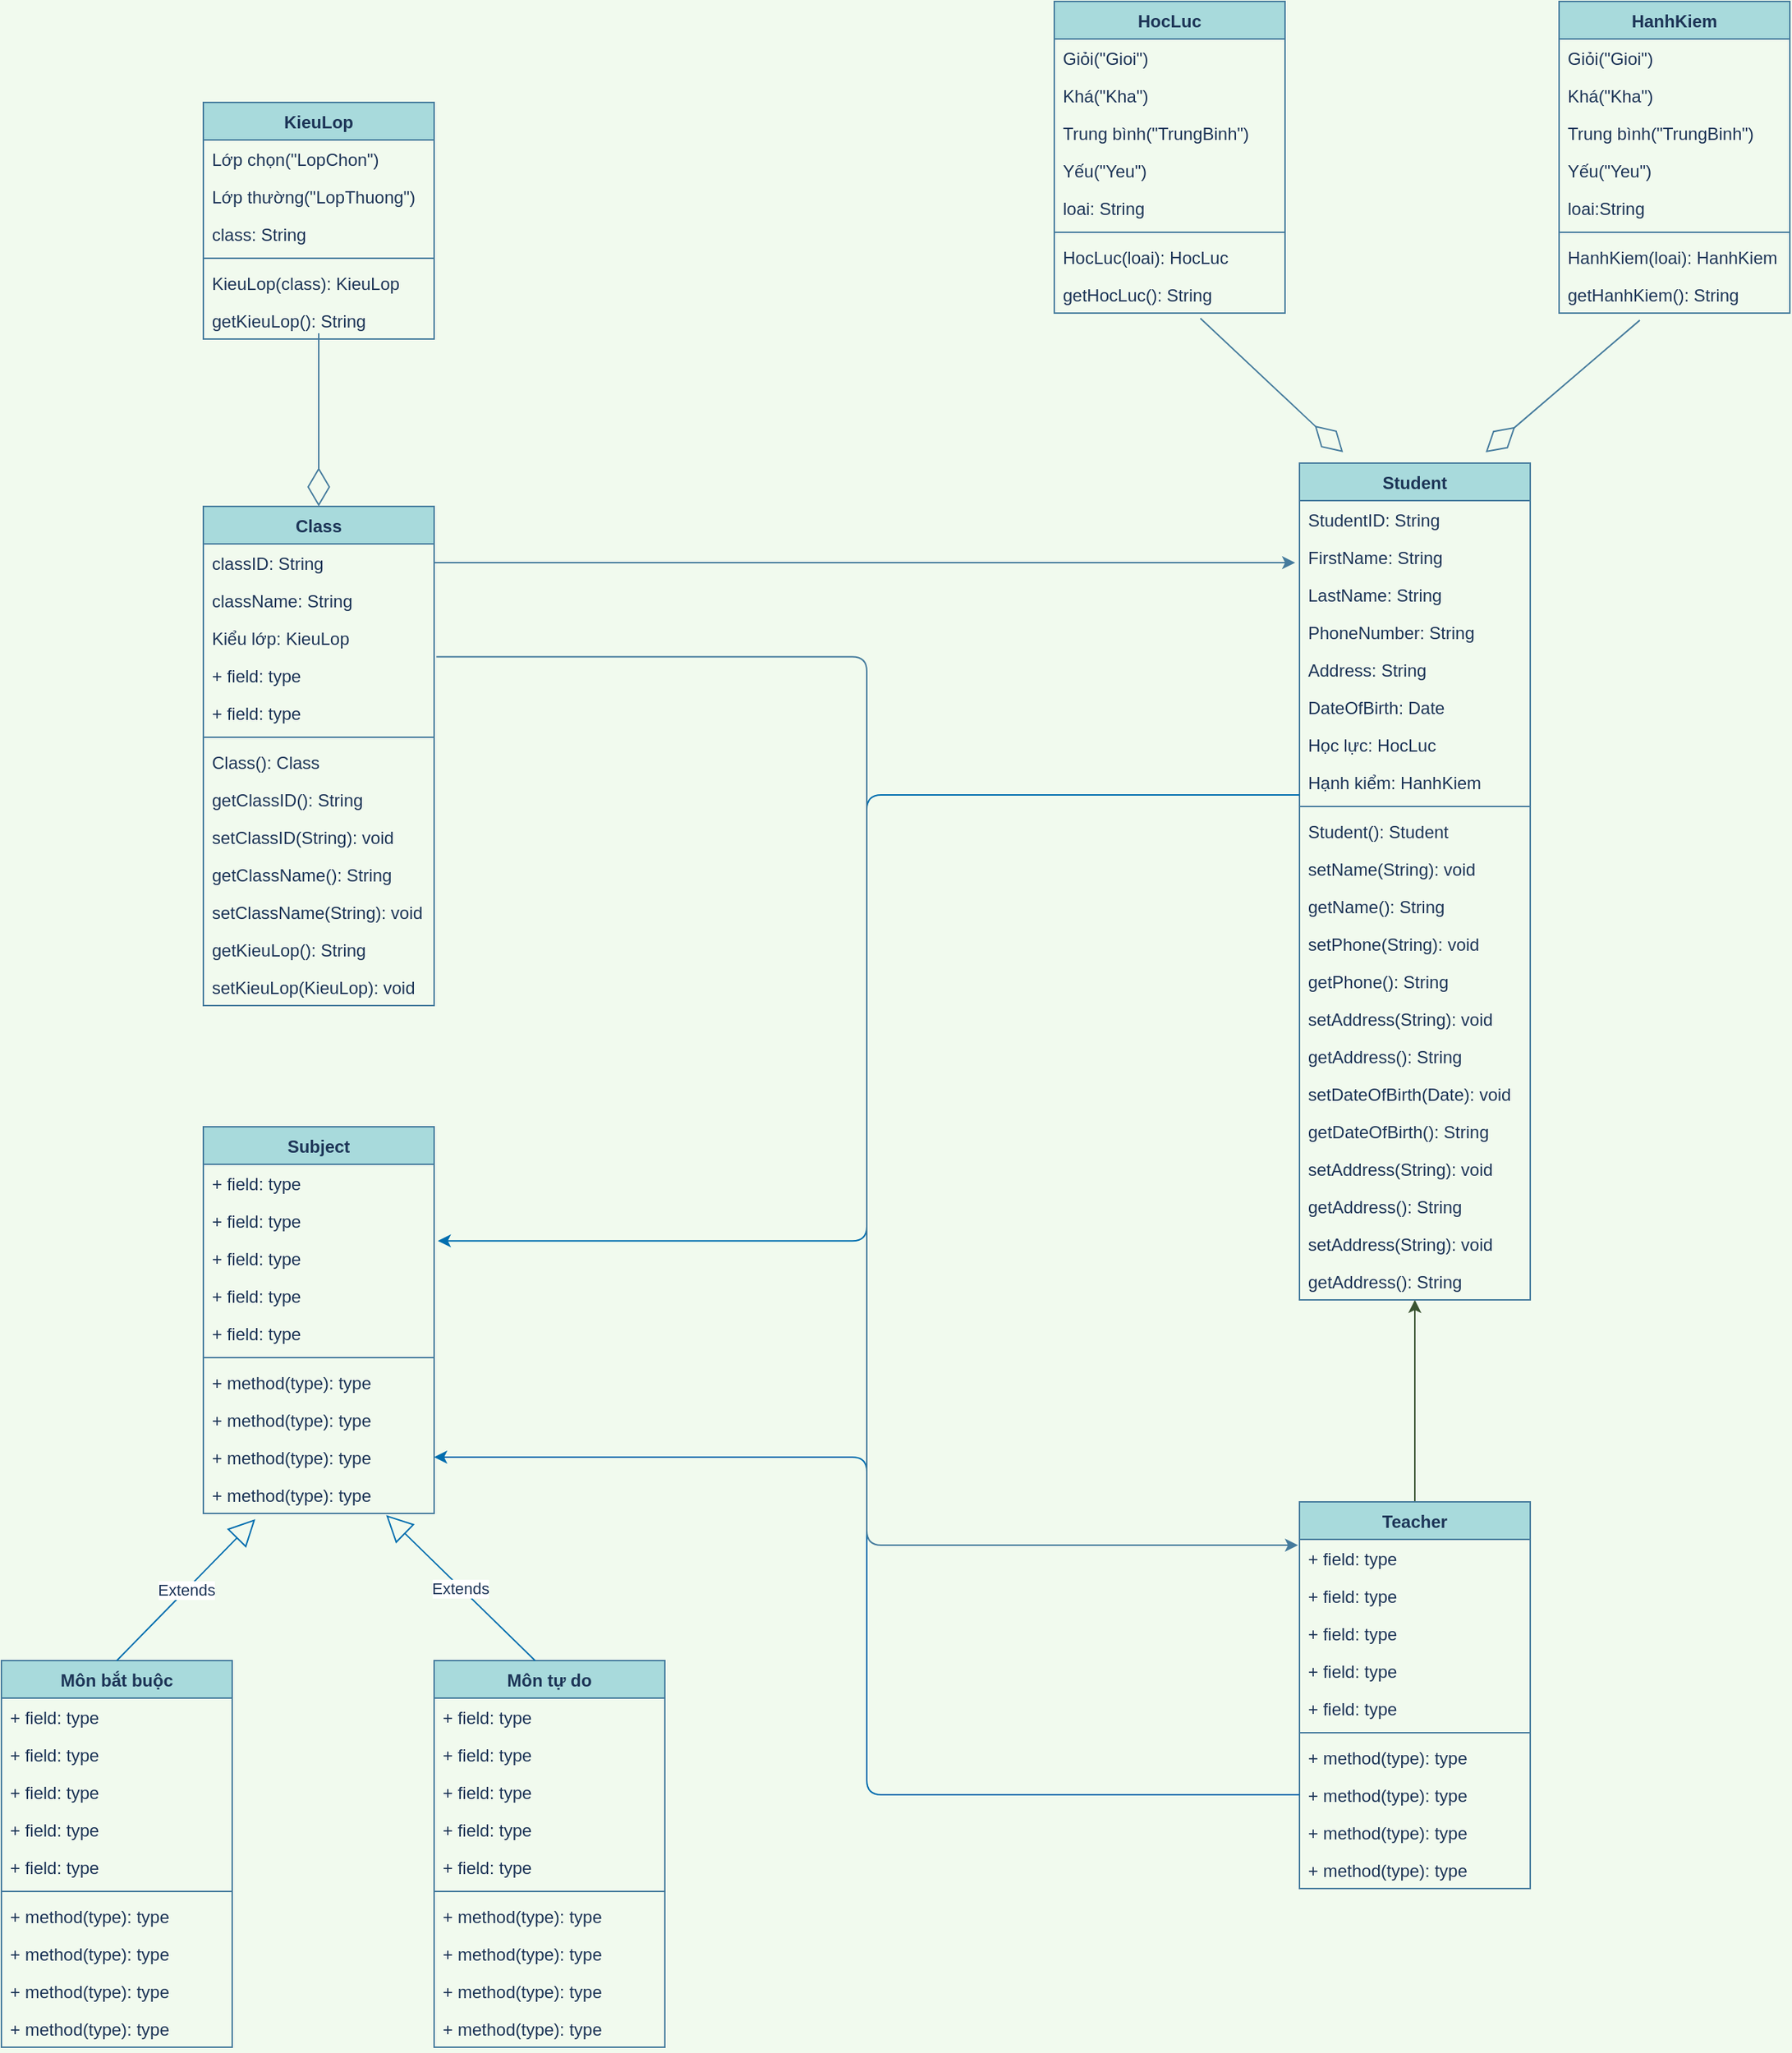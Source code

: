 <mxfile>
    <diagram id="hbR9WGf6j9CWcRcrOA0S" name="Page-1">
        <mxGraphModel dx="1861" dy="1522" grid="1" gridSize="10" guides="1" tooltips="1" connect="1" arrows="1" fold="1" page="0" pageScale="1" pageWidth="827" pageHeight="1169" background="#F1FAEE" math="0" shadow="0">
            <root>
                <mxCell id="0"/>
                <mxCell id="1" parent="0"/>
                <mxCell id="16" value="Class&#10;" style="swimlane;fontStyle=1;align=center;verticalAlign=top;childLayout=stackLayout;horizontal=1;startSize=26;horizontalStack=0;resizeParent=1;resizeParentMax=0;resizeLast=0;collapsible=1;marginBottom=0;fillColor=#A8DADC;strokeColor=#457B9D;fontColor=#1D3557;" parent="1" vertex="1">
                    <mxGeometry x="40" y="-320" width="160" height="346" as="geometry"/>
                </mxCell>
                <mxCell id="17" value="classID: String" style="text;strokeColor=none;fillColor=none;align=left;verticalAlign=top;spacingLeft=4;spacingRight=4;overflow=hidden;rotatable=0;points=[[0,0.5],[1,0.5]];portConstraint=eastwest;fontColor=#1D3557;" parent="16" vertex="1">
                    <mxGeometry y="26" width="160" height="26" as="geometry"/>
                </mxCell>
                <mxCell id="32" value="className: String" style="text;strokeColor=none;fillColor=none;align=left;verticalAlign=top;spacingLeft=4;spacingRight=4;overflow=hidden;rotatable=0;points=[[0,0.5],[1,0.5]];portConstraint=eastwest;fontColor=#1D3557;" parent="16" vertex="1">
                    <mxGeometry y="52" width="160" height="26" as="geometry"/>
                </mxCell>
                <mxCell id="33" value="Kiểu lớp: KieuLop" style="text;strokeColor=none;fillColor=none;align=left;verticalAlign=top;spacingLeft=4;spacingRight=4;overflow=hidden;rotatable=0;points=[[0,0.5],[1,0.5]];portConstraint=eastwest;fontColor=#1D3557;" parent="16" vertex="1">
                    <mxGeometry y="78" width="160" height="26" as="geometry"/>
                </mxCell>
                <mxCell id="34" value="+ field: type" style="text;strokeColor=none;fillColor=none;align=left;verticalAlign=top;spacingLeft=4;spacingRight=4;overflow=hidden;rotatable=0;points=[[0,0.5],[1,0.5]];portConstraint=eastwest;fontColor=#1D3557;" parent="16" vertex="1">
                    <mxGeometry y="104" width="160" height="26" as="geometry"/>
                </mxCell>
                <mxCell id="38" value="+ field: type" style="text;strokeColor=none;fillColor=none;align=left;verticalAlign=top;spacingLeft=4;spacingRight=4;overflow=hidden;rotatable=0;points=[[0,0.5],[1,0.5]];portConstraint=eastwest;fontColor=#1D3557;" parent="16" vertex="1">
                    <mxGeometry y="130" width="160" height="26" as="geometry"/>
                </mxCell>
                <mxCell id="18" value="" style="line;strokeWidth=1;fillColor=none;align=left;verticalAlign=middle;spacingTop=-1;spacingLeft=3;spacingRight=3;rotatable=0;labelPosition=right;points=[];portConstraint=eastwest;labelBackgroundColor=#F1FAEE;strokeColor=#457B9D;fontColor=#1D3557;" parent="16" vertex="1">
                    <mxGeometry y="156" width="160" height="8" as="geometry"/>
                </mxCell>
                <mxCell id="19" value="Class(): Class" style="text;strokeColor=none;fillColor=none;align=left;verticalAlign=top;spacingLeft=4;spacingRight=4;overflow=hidden;rotatable=0;points=[[0,0.5],[1,0.5]];portConstraint=eastwest;fontColor=#1D3557;" parent="16" vertex="1">
                    <mxGeometry y="164" width="160" height="26" as="geometry"/>
                </mxCell>
                <mxCell id="35" value="getClassID(): String" style="text;strokeColor=none;fillColor=none;align=left;verticalAlign=top;spacingLeft=4;spacingRight=4;overflow=hidden;rotatable=0;points=[[0,0.5],[1,0.5]];portConstraint=eastwest;fontColor=#1D3557;" parent="16" vertex="1">
                    <mxGeometry y="190" width="160" height="26" as="geometry"/>
                </mxCell>
                <mxCell id="36" value="setClassID(String): void" style="text;strokeColor=none;fillColor=none;align=left;verticalAlign=top;spacingLeft=4;spacingRight=4;overflow=hidden;rotatable=0;points=[[0,0.5],[1,0.5]];portConstraint=eastwest;fontColor=#1D3557;" parent="16" vertex="1">
                    <mxGeometry y="216" width="160" height="26" as="geometry"/>
                </mxCell>
                <mxCell id="37" value="getClassName(): String" style="text;strokeColor=none;fillColor=none;align=left;verticalAlign=top;spacingLeft=4;spacingRight=4;overflow=hidden;rotatable=0;points=[[0,0.5],[1,0.5]];portConstraint=eastwest;fontColor=#1D3557;" parent="16" vertex="1">
                    <mxGeometry y="242" width="160" height="26" as="geometry"/>
                </mxCell>
                <mxCell id="211" value="setClassName(String): void" style="text;strokeColor=none;fillColor=none;align=left;verticalAlign=top;spacingLeft=4;spacingRight=4;overflow=hidden;rotatable=0;points=[[0,0.5],[1,0.5]];portConstraint=eastwest;fontColor=#1D3557;" parent="16" vertex="1">
                    <mxGeometry y="268" width="160" height="26" as="geometry"/>
                </mxCell>
                <mxCell id="212" value="getKieuLop(): String" style="text;strokeColor=none;fillColor=none;align=left;verticalAlign=top;spacingLeft=4;spacingRight=4;overflow=hidden;rotatable=0;points=[[0,0.5],[1,0.5]];portConstraint=eastwest;fontColor=#1D3557;" parent="16" vertex="1">
                    <mxGeometry y="294" width="160" height="26" as="geometry"/>
                </mxCell>
                <mxCell id="213" value="setKieuLop(KieuLop): void" style="text;strokeColor=none;fillColor=none;align=left;verticalAlign=top;spacingLeft=4;spacingRight=4;overflow=hidden;rotatable=0;points=[[0,0.5],[1,0.5]];portConstraint=eastwest;fontColor=#1D3557;" parent="16" vertex="1">
                    <mxGeometry y="320" width="160" height="26" as="geometry"/>
                </mxCell>
                <mxCell id="96" style="edgeStyle=orthogonalEdgeStyle;curved=0;rounded=1;sketch=0;orthogonalLoop=1;jettySize=auto;html=1;strokeColor=#3A5431;fillColor=#6d8764;fontColor=#1D3557;" parent="1" source="39" target="61" edge="1">
                    <mxGeometry relative="1" as="geometry"/>
                </mxCell>
                <mxCell id="39" value="Teacher&#10;" style="swimlane;fontStyle=1;align=center;verticalAlign=top;childLayout=stackLayout;horizontal=1;startSize=26;horizontalStack=0;resizeParent=1;resizeParentMax=0;resizeLast=0;collapsible=1;marginBottom=0;fillColor=#A8DADC;strokeColor=#457B9D;fontColor=#1D3557;" parent="1" vertex="1">
                    <mxGeometry x="800" y="370" width="160" height="268" as="geometry"/>
                </mxCell>
                <mxCell id="40" value="+ field: type" style="text;strokeColor=none;fillColor=none;align=left;verticalAlign=top;spacingLeft=4;spacingRight=4;overflow=hidden;rotatable=0;points=[[0,0.5],[1,0.5]];portConstraint=eastwest;fontColor=#1D3557;" parent="39" vertex="1">
                    <mxGeometry y="26" width="160" height="26" as="geometry"/>
                </mxCell>
                <mxCell id="41" value="+ field: type" style="text;strokeColor=none;fillColor=none;align=left;verticalAlign=top;spacingLeft=4;spacingRight=4;overflow=hidden;rotatable=0;points=[[0,0.5],[1,0.5]];portConstraint=eastwest;fontColor=#1D3557;" parent="39" vertex="1">
                    <mxGeometry y="52" width="160" height="26" as="geometry"/>
                </mxCell>
                <mxCell id="42" value="+ field: type" style="text;strokeColor=none;fillColor=none;align=left;verticalAlign=top;spacingLeft=4;spacingRight=4;overflow=hidden;rotatable=0;points=[[0,0.5],[1,0.5]];portConstraint=eastwest;fontColor=#1D3557;" parent="39" vertex="1">
                    <mxGeometry y="78" width="160" height="26" as="geometry"/>
                </mxCell>
                <mxCell id="43" value="+ field: type" style="text;strokeColor=none;fillColor=none;align=left;verticalAlign=top;spacingLeft=4;spacingRight=4;overflow=hidden;rotatable=0;points=[[0,0.5],[1,0.5]];portConstraint=eastwest;fontColor=#1D3557;" parent="39" vertex="1">
                    <mxGeometry y="104" width="160" height="26" as="geometry"/>
                </mxCell>
                <mxCell id="44" value="+ field: type" style="text;strokeColor=none;fillColor=none;align=left;verticalAlign=top;spacingLeft=4;spacingRight=4;overflow=hidden;rotatable=0;points=[[0,0.5],[1,0.5]];portConstraint=eastwest;fontColor=#1D3557;" parent="39" vertex="1">
                    <mxGeometry y="130" width="160" height="26" as="geometry"/>
                </mxCell>
                <mxCell id="45" value="" style="line;strokeWidth=1;fillColor=none;align=left;verticalAlign=middle;spacingTop=-1;spacingLeft=3;spacingRight=3;rotatable=0;labelPosition=right;points=[];portConstraint=eastwest;labelBackgroundColor=#F1FAEE;strokeColor=#457B9D;fontColor=#1D3557;" parent="39" vertex="1">
                    <mxGeometry y="156" width="160" height="8" as="geometry"/>
                </mxCell>
                <mxCell id="46" value="+ method(type): type" style="text;strokeColor=none;fillColor=none;align=left;verticalAlign=top;spacingLeft=4;spacingRight=4;overflow=hidden;rotatable=0;points=[[0,0.5],[1,0.5]];portConstraint=eastwest;fontColor=#1D3557;" parent="39" vertex="1">
                    <mxGeometry y="164" width="160" height="26" as="geometry"/>
                </mxCell>
                <mxCell id="47" value="+ method(type): type" style="text;strokeColor=none;fillColor=none;align=left;verticalAlign=top;spacingLeft=4;spacingRight=4;overflow=hidden;rotatable=0;points=[[0,0.5],[1,0.5]];portConstraint=eastwest;fontColor=#1D3557;" parent="39" vertex="1">
                    <mxGeometry y="190" width="160" height="26" as="geometry"/>
                </mxCell>
                <mxCell id="48" value="+ method(type): type" style="text;strokeColor=none;fillColor=none;align=left;verticalAlign=top;spacingLeft=4;spacingRight=4;overflow=hidden;rotatable=0;points=[[0,0.5],[1,0.5]];portConstraint=eastwest;fontColor=#1D3557;" parent="39" vertex="1">
                    <mxGeometry y="216" width="160" height="26" as="geometry"/>
                </mxCell>
                <mxCell id="49" value="+ method(type): type" style="text;strokeColor=none;fillColor=none;align=left;verticalAlign=top;spacingLeft=4;spacingRight=4;overflow=hidden;rotatable=0;points=[[0,0.5],[1,0.5]];portConstraint=eastwest;fontColor=#1D3557;" parent="39" vertex="1">
                    <mxGeometry y="242" width="160" height="26" as="geometry"/>
                </mxCell>
                <mxCell id="50" value="Subject&#10;" style="swimlane;fontStyle=1;align=center;verticalAlign=top;childLayout=stackLayout;horizontal=1;startSize=26;horizontalStack=0;resizeParent=1;resizeParentMax=0;resizeLast=0;collapsible=1;marginBottom=0;fillColor=#A8DADC;strokeColor=#457B9D;fontColor=#1D3557;" parent="1" vertex="1">
                    <mxGeometry x="40" y="110" width="160" height="268" as="geometry"/>
                </mxCell>
                <mxCell id="51" value="+ field: type" style="text;strokeColor=none;fillColor=none;align=left;verticalAlign=top;spacingLeft=4;spacingRight=4;overflow=hidden;rotatable=0;points=[[0,0.5],[1,0.5]];portConstraint=eastwest;fontColor=#1D3557;" parent="50" vertex="1">
                    <mxGeometry y="26" width="160" height="26" as="geometry"/>
                </mxCell>
                <mxCell id="52" value="+ field: type" style="text;strokeColor=none;fillColor=none;align=left;verticalAlign=top;spacingLeft=4;spacingRight=4;overflow=hidden;rotatable=0;points=[[0,0.5],[1,0.5]];portConstraint=eastwest;fontColor=#1D3557;" parent="50" vertex="1">
                    <mxGeometry y="52" width="160" height="26" as="geometry"/>
                </mxCell>
                <mxCell id="53" value="+ field: type" style="text;strokeColor=none;fillColor=none;align=left;verticalAlign=top;spacingLeft=4;spacingRight=4;overflow=hidden;rotatable=0;points=[[0,0.5],[1,0.5]];portConstraint=eastwest;fontColor=#1D3557;" parent="50" vertex="1">
                    <mxGeometry y="78" width="160" height="26" as="geometry"/>
                </mxCell>
                <mxCell id="54" value="+ field: type" style="text;strokeColor=none;fillColor=none;align=left;verticalAlign=top;spacingLeft=4;spacingRight=4;overflow=hidden;rotatable=0;points=[[0,0.5],[1,0.5]];portConstraint=eastwest;fontColor=#1D3557;" parent="50" vertex="1">
                    <mxGeometry y="104" width="160" height="26" as="geometry"/>
                </mxCell>
                <mxCell id="55" value="+ field: type" style="text;strokeColor=none;fillColor=none;align=left;verticalAlign=top;spacingLeft=4;spacingRight=4;overflow=hidden;rotatable=0;points=[[0,0.5],[1,0.5]];portConstraint=eastwest;fontColor=#1D3557;" parent="50" vertex="1">
                    <mxGeometry y="130" width="160" height="26" as="geometry"/>
                </mxCell>
                <mxCell id="56" value="" style="line;strokeWidth=1;fillColor=none;align=left;verticalAlign=middle;spacingTop=-1;spacingLeft=3;spacingRight=3;rotatable=0;labelPosition=right;points=[];portConstraint=eastwest;labelBackgroundColor=#F1FAEE;strokeColor=#457B9D;fontColor=#1D3557;" parent="50" vertex="1">
                    <mxGeometry y="156" width="160" height="8" as="geometry"/>
                </mxCell>
                <mxCell id="57" value="+ method(type): type" style="text;strokeColor=none;fillColor=none;align=left;verticalAlign=top;spacingLeft=4;spacingRight=4;overflow=hidden;rotatable=0;points=[[0,0.5],[1,0.5]];portConstraint=eastwest;fontColor=#1D3557;" parent="50" vertex="1">
                    <mxGeometry y="164" width="160" height="26" as="geometry"/>
                </mxCell>
                <mxCell id="58" value="+ method(type): type" style="text;strokeColor=none;fillColor=none;align=left;verticalAlign=top;spacingLeft=4;spacingRight=4;overflow=hidden;rotatable=0;points=[[0,0.5],[1,0.5]];portConstraint=eastwest;fontColor=#1D3557;" parent="50" vertex="1">
                    <mxGeometry y="190" width="160" height="26" as="geometry"/>
                </mxCell>
                <mxCell id="59" value="+ method(type): type" style="text;strokeColor=none;fillColor=none;align=left;verticalAlign=top;spacingLeft=4;spacingRight=4;overflow=hidden;rotatable=0;points=[[0,0.5],[1,0.5]];portConstraint=eastwest;fontColor=#1D3557;" parent="50" vertex="1">
                    <mxGeometry y="216" width="160" height="26" as="geometry"/>
                </mxCell>
                <mxCell id="60" value="+ method(type): type" style="text;strokeColor=none;fillColor=none;align=left;verticalAlign=top;spacingLeft=4;spacingRight=4;overflow=hidden;rotatable=0;points=[[0,0.5],[1,0.5]];portConstraint=eastwest;fontColor=#1D3557;" parent="50" vertex="1">
                    <mxGeometry y="242" width="160" height="26" as="geometry"/>
                </mxCell>
                <mxCell id="61" value="Student&#10;" style="swimlane;fontStyle=1;align=center;verticalAlign=top;childLayout=stackLayout;horizontal=1;startSize=26;horizontalStack=0;resizeParent=1;resizeParentMax=0;resizeLast=0;collapsible=1;marginBottom=0;fillColor=#A8DADC;strokeColor=#457B9D;fontColor=#1D3557;" parent="1" vertex="1">
                    <mxGeometry x="800" y="-350" width="160" height="580" as="geometry"/>
                </mxCell>
                <mxCell id="62" value="StudentID: String" style="text;strokeColor=none;fillColor=none;align=left;verticalAlign=top;spacingLeft=4;spacingRight=4;overflow=hidden;rotatable=0;points=[[0,0.5],[1,0.5]];portConstraint=eastwest;fontColor=#1D3557;" parent="61" vertex="1">
                    <mxGeometry y="26" width="160" height="26" as="geometry"/>
                </mxCell>
                <mxCell id="63" value="FirstName: String" style="text;strokeColor=none;fillColor=none;align=left;verticalAlign=top;spacingLeft=4;spacingRight=4;overflow=hidden;rotatable=0;points=[[0,0.5],[1,0.5]];portConstraint=eastwest;fontColor=#1D3557;" parent="61" vertex="1">
                    <mxGeometry y="52" width="160" height="26" as="geometry"/>
                </mxCell>
                <mxCell id="64" value="LastName: String" style="text;strokeColor=none;fillColor=none;align=left;verticalAlign=top;spacingLeft=4;spacingRight=4;overflow=hidden;rotatable=0;points=[[0,0.5],[1,0.5]];portConstraint=eastwest;fontColor=#1D3557;" parent="61" vertex="1">
                    <mxGeometry y="78" width="160" height="26" as="geometry"/>
                </mxCell>
                <mxCell id="65" value="PhoneNumber: String" style="text;strokeColor=none;fillColor=none;align=left;verticalAlign=top;spacingLeft=4;spacingRight=4;overflow=hidden;rotatable=0;points=[[0,0.5],[1,0.5]];portConstraint=eastwest;fontColor=#1D3557;" parent="61" vertex="1">
                    <mxGeometry y="104" width="160" height="26" as="geometry"/>
                </mxCell>
                <mxCell id="66" value="Address: String" style="text;strokeColor=none;fillColor=none;align=left;verticalAlign=top;spacingLeft=4;spacingRight=4;overflow=hidden;rotatable=0;points=[[0,0.5],[1,0.5]];portConstraint=eastwest;fontColor=#1D3557;" parent="61" vertex="1">
                    <mxGeometry y="130" width="160" height="26" as="geometry"/>
                </mxCell>
                <mxCell id="133" value="DateOfBirth: Date" style="text;strokeColor=none;fillColor=none;align=left;verticalAlign=top;spacingLeft=4;spacingRight=4;overflow=hidden;rotatable=0;points=[[0,0.5],[1,0.5]];portConstraint=eastwest;fontColor=#1D3557;" parent="61" vertex="1">
                    <mxGeometry y="156" width="160" height="26" as="geometry"/>
                </mxCell>
                <mxCell id="172" value="Học lực: HocLuc" style="text;strokeColor=none;fillColor=none;align=left;verticalAlign=top;spacingLeft=4;spacingRight=4;overflow=hidden;rotatable=0;points=[[0,0.5],[1,0.5]];portConstraint=eastwest;fontColor=#1D3557;" parent="61" vertex="1">
                    <mxGeometry y="182" width="160" height="26" as="geometry"/>
                </mxCell>
                <mxCell id="173" value="Hạnh kiểm: HanhKiem" style="text;strokeColor=none;fillColor=none;align=left;verticalAlign=top;spacingLeft=4;spacingRight=4;overflow=hidden;rotatable=0;points=[[0,0.5],[1,0.5]];portConstraint=eastwest;fontColor=#1D3557;" parent="61" vertex="1">
                    <mxGeometry y="208" width="160" height="26" as="geometry"/>
                </mxCell>
                <mxCell id="67" value="" style="line;strokeWidth=1;fillColor=none;align=left;verticalAlign=middle;spacingTop=-1;spacingLeft=3;spacingRight=3;rotatable=0;labelPosition=right;points=[];portConstraint=eastwest;labelBackgroundColor=#F1FAEE;strokeColor=#457B9D;fontColor=#1D3557;" parent="61" vertex="1">
                    <mxGeometry y="234" width="160" height="8" as="geometry"/>
                </mxCell>
                <mxCell id="68" value="Student(): Student" style="text;strokeColor=none;fillColor=none;align=left;verticalAlign=top;spacingLeft=4;spacingRight=4;overflow=hidden;rotatable=0;points=[[0,0.5],[1,0.5]];portConstraint=eastwest;fontColor=#1D3557;" parent="61" vertex="1">
                    <mxGeometry y="242" width="160" height="26" as="geometry"/>
                </mxCell>
                <mxCell id="69" value="setName(String): void" style="text;strokeColor=none;fillColor=none;align=left;verticalAlign=top;spacingLeft=4;spacingRight=4;overflow=hidden;rotatable=0;points=[[0,0.5],[1,0.5]];portConstraint=eastwest;fontColor=#1D3557;" parent="61" vertex="1">
                    <mxGeometry y="268" width="160" height="26" as="geometry"/>
                </mxCell>
                <mxCell id="70" value="getName(): String" style="text;strokeColor=none;fillColor=none;align=left;verticalAlign=top;spacingLeft=4;spacingRight=4;overflow=hidden;rotatable=0;points=[[0,0.5],[1,0.5]];portConstraint=eastwest;fontColor=#1D3557;" parent="61" vertex="1">
                    <mxGeometry y="294" width="160" height="26" as="geometry"/>
                </mxCell>
                <mxCell id="221" value="setPhone(String): void" style="text;strokeColor=none;fillColor=none;align=left;verticalAlign=top;spacingLeft=4;spacingRight=4;overflow=hidden;rotatable=0;points=[[0,0.5],[1,0.5]];portConstraint=eastwest;fontColor=#1D3557;" parent="61" vertex="1">
                    <mxGeometry y="320" width="160" height="26" as="geometry"/>
                </mxCell>
                <mxCell id="222" value="getPhone(): String" style="text;strokeColor=none;fillColor=none;align=left;verticalAlign=top;spacingLeft=4;spacingRight=4;overflow=hidden;rotatable=0;points=[[0,0.5],[1,0.5]];portConstraint=eastwest;fontColor=#1D3557;" parent="61" vertex="1">
                    <mxGeometry y="346" width="160" height="26" as="geometry"/>
                </mxCell>
                <mxCell id="223" value="setAddress(String): void" style="text;strokeColor=none;fillColor=none;align=left;verticalAlign=top;spacingLeft=4;spacingRight=4;overflow=hidden;rotatable=0;points=[[0,0.5],[1,0.5]];portConstraint=eastwest;fontColor=#1D3557;" parent="61" vertex="1">
                    <mxGeometry y="372" width="160" height="26" as="geometry"/>
                </mxCell>
                <mxCell id="224" value="getAddress(): String" style="text;strokeColor=none;fillColor=none;align=left;verticalAlign=top;spacingLeft=4;spacingRight=4;overflow=hidden;rotatable=0;points=[[0,0.5],[1,0.5]];portConstraint=eastwest;fontColor=#1D3557;" parent="61" vertex="1">
                    <mxGeometry y="398" width="160" height="26" as="geometry"/>
                </mxCell>
                <mxCell id="225" value="setDateOfBirth(Date): void" style="text;strokeColor=none;fillColor=none;align=left;verticalAlign=top;spacingLeft=4;spacingRight=4;overflow=hidden;rotatable=0;points=[[0,0.5],[1,0.5]];portConstraint=eastwest;fontColor=#1D3557;" parent="61" vertex="1">
                    <mxGeometry y="424" width="160" height="26" as="geometry"/>
                </mxCell>
                <mxCell id="226" value="getDateOfBirth(): String" style="text;strokeColor=none;fillColor=none;align=left;verticalAlign=top;spacingLeft=4;spacingRight=4;overflow=hidden;rotatable=0;points=[[0,0.5],[1,0.5]];portConstraint=eastwest;fontColor=#1D3557;" parent="61" vertex="1">
                    <mxGeometry y="450" width="160" height="26" as="geometry"/>
                </mxCell>
                <mxCell id="227" value="setAddress(String): void" style="text;strokeColor=none;fillColor=none;align=left;verticalAlign=top;spacingLeft=4;spacingRight=4;overflow=hidden;rotatable=0;points=[[0,0.5],[1,0.5]];portConstraint=eastwest;fontColor=#1D3557;" parent="61" vertex="1">
                    <mxGeometry y="476" width="160" height="26" as="geometry"/>
                </mxCell>
                <mxCell id="228" value="getAddress(): String" style="text;strokeColor=none;fillColor=none;align=left;verticalAlign=top;spacingLeft=4;spacingRight=4;overflow=hidden;rotatable=0;points=[[0,0.5],[1,0.5]];portConstraint=eastwest;fontColor=#1D3557;" parent="61" vertex="1">
                    <mxGeometry y="502" width="160" height="26" as="geometry"/>
                </mxCell>
                <mxCell id="229" value="setAddress(String): void" style="text;strokeColor=none;fillColor=none;align=left;verticalAlign=top;spacingLeft=4;spacingRight=4;overflow=hidden;rotatable=0;points=[[0,0.5],[1,0.5]];portConstraint=eastwest;fontColor=#1D3557;" parent="61" vertex="1">
                    <mxGeometry y="528" width="160" height="26" as="geometry"/>
                </mxCell>
                <mxCell id="230" value="getAddress(): String" style="text;strokeColor=none;fillColor=none;align=left;verticalAlign=top;spacingLeft=4;spacingRight=4;overflow=hidden;rotatable=0;points=[[0,0.5],[1,0.5]];portConstraint=eastwest;fontColor=#1D3557;" parent="61" vertex="1">
                    <mxGeometry y="554" width="160" height="26" as="geometry"/>
                </mxCell>
                <mxCell id="101" style="edgeStyle=orthogonalEdgeStyle;curved=0;rounded=1;sketch=0;orthogonalLoop=1;jettySize=auto;html=1;entryX=1.016;entryY=1.041;entryDx=0;entryDy=0;entryPerimeter=0;strokeColor=#006EAF;fillColor=#1ba1e2;fontColor=#1D3557;" parent="1" target="52" edge="1">
                    <mxGeometry relative="1" as="geometry">
                        <mxPoint x="800" y="-120" as="sourcePoint"/>
                        <Array as="points">
                            <mxPoint x="800" y="-120"/>
                            <mxPoint x="500" y="-120"/>
                            <mxPoint x="500" y="189"/>
                        </Array>
                    </mxGeometry>
                </mxCell>
                <mxCell id="105" style="edgeStyle=orthogonalEdgeStyle;curved=0;rounded=1;sketch=0;orthogonalLoop=1;jettySize=auto;html=1;exitX=0;exitY=0.5;exitDx=0;exitDy=0;strokeColor=#006EAF;fillColor=#1ba1e2;fontColor=#1D3557;entryX=1;entryY=0.5;entryDx=0;entryDy=0;" parent="1" source="47" target="59" edge="1">
                    <mxGeometry relative="1" as="geometry">
                        <mxPoint x="460" y="313" as="targetPoint"/>
                    </mxGeometry>
                </mxCell>
                <mxCell id="106" style="edgeStyle=orthogonalEdgeStyle;curved=0;rounded=1;sketch=0;orthogonalLoop=1;jettySize=auto;html=1;exitX=1.01;exitY=0.009;exitDx=0;exitDy=0;strokeColor=#457B9D;fillColor=#A8DADC;fontColor=#1D3557;exitPerimeter=0;" parent="1" source="34" edge="1">
                    <mxGeometry relative="1" as="geometry">
                        <mxPoint x="799" y="400" as="targetPoint"/>
                        <Array as="points">
                            <mxPoint x="500" y="-216"/>
                            <mxPoint x="500" y="400"/>
                            <mxPoint x="799" y="400"/>
                        </Array>
                    </mxGeometry>
                </mxCell>
                <mxCell id="109" value="Môn tự do" style="swimlane;fontStyle=1;align=center;verticalAlign=top;childLayout=stackLayout;horizontal=1;startSize=26;horizontalStack=0;resizeParent=1;resizeParentMax=0;resizeLast=0;collapsible=1;marginBottom=0;fillColor=#A8DADC;strokeColor=#457B9D;fontColor=#1D3557;" parent="1" vertex="1">
                    <mxGeometry x="200" y="480" width="160" height="268" as="geometry"/>
                </mxCell>
                <mxCell id="131" value="Extends" style="endArrow=block;endSize=16;endFill=0;html=1;strokeColor=#006EAF;fillColor=#1ba1e2;fontColor=#1D3557;entryX=0.792;entryY=1.045;entryDx=0;entryDy=0;entryPerimeter=0;labelBackgroundColor=#FFFFFF;" parent="109" target="60" edge="1">
                    <mxGeometry width="160" relative="1" as="geometry">
                        <mxPoint x="70" as="sourcePoint"/>
                        <mxPoint x="230" as="targetPoint"/>
                    </mxGeometry>
                </mxCell>
                <mxCell id="110" value="+ field: type" style="text;strokeColor=none;fillColor=none;align=left;verticalAlign=top;spacingLeft=4;spacingRight=4;overflow=hidden;rotatable=0;points=[[0,0.5],[1,0.5]];portConstraint=eastwest;fontColor=#1D3557;" parent="109" vertex="1">
                    <mxGeometry y="26" width="160" height="26" as="geometry"/>
                </mxCell>
                <mxCell id="111" value="+ field: type" style="text;strokeColor=none;fillColor=none;align=left;verticalAlign=top;spacingLeft=4;spacingRight=4;overflow=hidden;rotatable=0;points=[[0,0.5],[1,0.5]];portConstraint=eastwest;fontColor=#1D3557;" parent="109" vertex="1">
                    <mxGeometry y="52" width="160" height="26" as="geometry"/>
                </mxCell>
                <mxCell id="112" value="+ field: type" style="text;strokeColor=none;fillColor=none;align=left;verticalAlign=top;spacingLeft=4;spacingRight=4;overflow=hidden;rotatable=0;points=[[0,0.5],[1,0.5]];portConstraint=eastwest;fontColor=#1D3557;" parent="109" vertex="1">
                    <mxGeometry y="78" width="160" height="26" as="geometry"/>
                </mxCell>
                <mxCell id="113" value="+ field: type" style="text;strokeColor=none;fillColor=none;align=left;verticalAlign=top;spacingLeft=4;spacingRight=4;overflow=hidden;rotatable=0;points=[[0,0.5],[1,0.5]];portConstraint=eastwest;fontColor=#1D3557;" parent="109" vertex="1">
                    <mxGeometry y="104" width="160" height="26" as="geometry"/>
                </mxCell>
                <mxCell id="114" value="+ field: type" style="text;strokeColor=none;fillColor=none;align=left;verticalAlign=top;spacingLeft=4;spacingRight=4;overflow=hidden;rotatable=0;points=[[0,0.5],[1,0.5]];portConstraint=eastwest;fontColor=#1D3557;" parent="109" vertex="1">
                    <mxGeometry y="130" width="160" height="26" as="geometry"/>
                </mxCell>
                <mxCell id="115" value="" style="line;strokeWidth=1;fillColor=none;align=left;verticalAlign=middle;spacingTop=-1;spacingLeft=3;spacingRight=3;rotatable=0;labelPosition=right;points=[];portConstraint=eastwest;labelBackgroundColor=#F1FAEE;strokeColor=#457B9D;fontColor=#1D3557;" parent="109" vertex="1">
                    <mxGeometry y="156" width="160" height="8" as="geometry"/>
                </mxCell>
                <mxCell id="116" value="+ method(type): type" style="text;strokeColor=none;fillColor=none;align=left;verticalAlign=top;spacingLeft=4;spacingRight=4;overflow=hidden;rotatable=0;points=[[0,0.5],[1,0.5]];portConstraint=eastwest;fontColor=#1D3557;" parent="109" vertex="1">
                    <mxGeometry y="164" width="160" height="26" as="geometry"/>
                </mxCell>
                <mxCell id="117" value="+ method(type): type" style="text;strokeColor=none;fillColor=none;align=left;verticalAlign=top;spacingLeft=4;spacingRight=4;overflow=hidden;rotatable=0;points=[[0,0.5],[1,0.5]];portConstraint=eastwest;fontColor=#1D3557;" parent="109" vertex="1">
                    <mxGeometry y="190" width="160" height="26" as="geometry"/>
                </mxCell>
                <mxCell id="118" value="+ method(type): type" style="text;strokeColor=none;fillColor=none;align=left;verticalAlign=top;spacingLeft=4;spacingRight=4;overflow=hidden;rotatable=0;points=[[0,0.5],[1,0.5]];portConstraint=eastwest;fontColor=#1D3557;" parent="109" vertex="1">
                    <mxGeometry y="216" width="160" height="26" as="geometry"/>
                </mxCell>
                <mxCell id="119" value="+ method(type): type" style="text;strokeColor=none;fillColor=none;align=left;verticalAlign=top;spacingLeft=4;spacingRight=4;overflow=hidden;rotatable=0;points=[[0,0.5],[1,0.5]];portConstraint=eastwest;fontColor=#1D3557;" parent="109" vertex="1">
                    <mxGeometry y="242" width="160" height="26" as="geometry"/>
                </mxCell>
                <mxCell id="120" value="Môn bắt buộc" style="swimlane;fontStyle=1;align=center;verticalAlign=top;childLayout=stackLayout;horizontal=1;startSize=26;horizontalStack=0;resizeParent=1;resizeParentMax=0;resizeLast=0;collapsible=1;marginBottom=0;fillColor=#A8DADC;strokeColor=#457B9D;fontColor=#1D3557;" parent="1" vertex="1">
                    <mxGeometry x="-100" y="480" width="160" height="268" as="geometry"/>
                </mxCell>
                <mxCell id="121" value="+ field: type" style="text;strokeColor=none;fillColor=none;align=left;verticalAlign=top;spacingLeft=4;spacingRight=4;overflow=hidden;rotatable=0;points=[[0,0.5],[1,0.5]];portConstraint=eastwest;fontColor=#1D3557;" parent="120" vertex="1">
                    <mxGeometry y="26" width="160" height="26" as="geometry"/>
                </mxCell>
                <mxCell id="122" value="+ field: type" style="text;strokeColor=none;fillColor=none;align=left;verticalAlign=top;spacingLeft=4;spacingRight=4;overflow=hidden;rotatable=0;points=[[0,0.5],[1,0.5]];portConstraint=eastwest;fontColor=#1D3557;" parent="120" vertex="1">
                    <mxGeometry y="52" width="160" height="26" as="geometry"/>
                </mxCell>
                <mxCell id="123" value="+ field: type" style="text;strokeColor=none;fillColor=none;align=left;verticalAlign=top;spacingLeft=4;spacingRight=4;overflow=hidden;rotatable=0;points=[[0,0.5],[1,0.5]];portConstraint=eastwest;fontColor=#1D3557;" parent="120" vertex="1">
                    <mxGeometry y="78" width="160" height="26" as="geometry"/>
                </mxCell>
                <mxCell id="124" value="+ field: type" style="text;strokeColor=none;fillColor=none;align=left;verticalAlign=top;spacingLeft=4;spacingRight=4;overflow=hidden;rotatable=0;points=[[0,0.5],[1,0.5]];portConstraint=eastwest;fontColor=#1D3557;" parent="120" vertex="1">
                    <mxGeometry y="104" width="160" height="26" as="geometry"/>
                </mxCell>
                <mxCell id="125" value="+ field: type" style="text;strokeColor=none;fillColor=none;align=left;verticalAlign=top;spacingLeft=4;spacingRight=4;overflow=hidden;rotatable=0;points=[[0,0.5],[1,0.5]];portConstraint=eastwest;fontColor=#1D3557;" parent="120" vertex="1">
                    <mxGeometry y="130" width="160" height="26" as="geometry"/>
                </mxCell>
                <mxCell id="126" value="" style="line;strokeWidth=1;fillColor=none;align=left;verticalAlign=middle;spacingTop=-1;spacingLeft=3;spacingRight=3;rotatable=0;labelPosition=right;points=[];portConstraint=eastwest;labelBackgroundColor=#F1FAEE;strokeColor=#457B9D;fontColor=#1D3557;" parent="120" vertex="1">
                    <mxGeometry y="156" width="160" height="8" as="geometry"/>
                </mxCell>
                <mxCell id="127" value="+ method(type): type" style="text;strokeColor=none;fillColor=none;align=left;verticalAlign=top;spacingLeft=4;spacingRight=4;overflow=hidden;rotatable=0;points=[[0,0.5],[1,0.5]];portConstraint=eastwest;fontColor=#1D3557;" parent="120" vertex="1">
                    <mxGeometry y="164" width="160" height="26" as="geometry"/>
                </mxCell>
                <mxCell id="128" value="+ method(type): type" style="text;strokeColor=none;fillColor=none;align=left;verticalAlign=top;spacingLeft=4;spacingRight=4;overflow=hidden;rotatable=0;points=[[0,0.5],[1,0.5]];portConstraint=eastwest;fontColor=#1D3557;" parent="120" vertex="1">
                    <mxGeometry y="190" width="160" height="26" as="geometry"/>
                </mxCell>
                <mxCell id="129" value="+ method(type): type" style="text;strokeColor=none;fillColor=none;align=left;verticalAlign=top;spacingLeft=4;spacingRight=4;overflow=hidden;rotatable=0;points=[[0,0.5],[1,0.5]];portConstraint=eastwest;fontColor=#1D3557;" parent="120" vertex="1">
                    <mxGeometry y="216" width="160" height="26" as="geometry"/>
                </mxCell>
                <mxCell id="130" value="+ method(type): type" style="text;strokeColor=none;fillColor=none;align=left;verticalAlign=top;spacingLeft=4;spacingRight=4;overflow=hidden;rotatable=0;points=[[0,0.5],[1,0.5]];portConstraint=eastwest;fontColor=#1D3557;" parent="120" vertex="1">
                    <mxGeometry y="242" width="160" height="26" as="geometry"/>
                </mxCell>
                <mxCell id="132" value="Extends" style="endArrow=block;endSize=16;endFill=0;html=1;labelBackgroundColor=#FFFFFF;strokeColor=#006EAF;fillColor=#1ba1e2;fontColor=#1D3557;exitX=0.5;exitY=0;exitDx=0;exitDy=0;" parent="1" source="120" edge="1">
                    <mxGeometry width="160" relative="1" as="geometry">
                        <mxPoint x="-20" y="470" as="sourcePoint"/>
                        <mxPoint x="76" y="382" as="targetPoint"/>
                        <Array as="points"/>
                    </mxGeometry>
                </mxCell>
                <mxCell id="145" value="KieuLop" style="swimlane;fontStyle=1;align=center;verticalAlign=top;childLayout=stackLayout;horizontal=1;startSize=26;horizontalStack=0;resizeParent=1;resizeParentMax=0;resizeLast=0;collapsible=1;marginBottom=0;fillColor=#A8DADC;strokeColor=#457B9D;fontColor=#1D3557;" parent="1" vertex="1">
                    <mxGeometry x="40" y="-600" width="160" height="164" as="geometry"/>
                </mxCell>
                <mxCell id="149" value="Lớp chọn(&quot;LopChon&quot;)&#10; " style="text;strokeColor=none;fillColor=none;align=left;verticalAlign=top;spacingLeft=4;spacingRight=4;overflow=hidden;rotatable=0;points=[[0,0.5],[1,0.5]];portConstraint=eastwest;fontColor=#1D3557;" parent="145" vertex="1">
                    <mxGeometry y="26" width="160" height="26" as="geometry"/>
                </mxCell>
                <mxCell id="150" value="Lớp thường(&quot;LopThuong&quot;)" style="text;strokeColor=none;fillColor=none;align=left;verticalAlign=top;spacingLeft=4;spacingRight=4;overflow=hidden;rotatable=0;points=[[0,0.5],[1,0.5]];portConstraint=eastwest;fontColor=#1D3557;" parent="145" vertex="1">
                    <mxGeometry y="52" width="160" height="26" as="geometry"/>
                </mxCell>
                <mxCell id="231" value="class: String" style="text;strokeColor=none;fillColor=none;align=left;verticalAlign=top;spacingLeft=4;spacingRight=4;overflow=hidden;rotatable=0;points=[[0,0.5],[1,0.5]];portConstraint=eastwest;fontColor=#1D3557;" vertex="1" parent="145">
                    <mxGeometry y="78" width="160" height="26" as="geometry"/>
                </mxCell>
                <mxCell id="151" value="" style="line;strokeWidth=1;fillColor=none;align=left;verticalAlign=middle;spacingTop=-1;spacingLeft=3;spacingRight=3;rotatable=0;labelPosition=right;points=[];portConstraint=eastwest;labelBackgroundColor=#F1FAEE;strokeColor=#457B9D;fontColor=#1D3557;" parent="145" vertex="1">
                    <mxGeometry y="104" width="160" height="8" as="geometry"/>
                </mxCell>
                <mxCell id="152" value="KieuLop(class): KieuLop" style="text;strokeColor=none;fillColor=none;align=left;verticalAlign=top;spacingLeft=4;spacingRight=4;overflow=hidden;rotatable=0;points=[[0,0.5],[1,0.5]];portConstraint=eastwest;fontColor=#1D3557;" parent="145" vertex="1">
                    <mxGeometry y="112" width="160" height="26" as="geometry"/>
                </mxCell>
                <mxCell id="232" value="getKieuLop(): String" style="text;strokeColor=none;fillColor=none;align=left;verticalAlign=top;spacingLeft=4;spacingRight=4;overflow=hidden;rotatable=0;points=[[0,0.5],[1,0.5]];portConstraint=eastwest;fontColor=#1D3557;" vertex="1" parent="145">
                    <mxGeometry y="138" width="160" height="26" as="geometry"/>
                </mxCell>
                <mxCell id="176" style="rounded=1;sketch=0;orthogonalLoop=1;jettySize=auto;html=1;exitX=1;exitY=0.5;exitDx=0;exitDy=0;labelBackgroundColor=#FFFFFF;strokeColor=#457B9D;fillColor=#A8DADC;fontColor=#1D3557;startArrow=none;startFill=0;" parent="1" source="17" edge="1">
                    <mxGeometry relative="1" as="geometry">
                        <mxPoint x="797" y="-281" as="targetPoint"/>
                    </mxGeometry>
                </mxCell>
                <mxCell id="188" value="HocLuc" style="swimlane;fontStyle=1;align=center;verticalAlign=top;childLayout=stackLayout;horizontal=1;startSize=26;horizontalStack=0;resizeParent=1;resizeParentMax=0;resizeLast=0;collapsible=1;marginBottom=0;fillColor=#A8DADC;strokeColor=#457B9D;fontColor=#1D3557;" parent="1" vertex="1">
                    <mxGeometry x="630" y="-670" width="160" height="216" as="geometry"/>
                </mxCell>
                <mxCell id="189" value="Giỏi(&quot;Gioi&quot;)" style="text;strokeColor=none;fillColor=none;align=left;verticalAlign=top;spacingLeft=4;spacingRight=4;overflow=hidden;rotatable=0;points=[[0,0.5],[1,0.5]];portConstraint=eastwest;fontColor=#1D3557;" parent="188" vertex="1">
                    <mxGeometry y="26" width="160" height="26" as="geometry"/>
                </mxCell>
                <mxCell id="190" value="Khá(&quot;Kha&quot;)" style="text;strokeColor=none;fillColor=none;align=left;verticalAlign=top;spacingLeft=4;spacingRight=4;overflow=hidden;rotatable=0;points=[[0,0.5],[1,0.5]];portConstraint=eastwest;fontColor=#1D3557;" parent="188" vertex="1">
                    <mxGeometry y="52" width="160" height="26" as="geometry"/>
                </mxCell>
                <mxCell id="191" value="Trung bình(&quot;TrungBinh&quot;)" style="text;strokeColor=none;fillColor=none;align=left;verticalAlign=top;spacingLeft=4;spacingRight=4;overflow=hidden;rotatable=0;points=[[0,0.5],[1,0.5]];portConstraint=eastwest;fontColor=#1D3557;" parent="188" vertex="1">
                    <mxGeometry y="78" width="160" height="26" as="geometry"/>
                </mxCell>
                <mxCell id="192" value="Yếu(&quot;Yeu&quot;)" style="text;strokeColor=none;fillColor=none;align=left;verticalAlign=top;spacingLeft=4;spacingRight=4;overflow=hidden;rotatable=0;points=[[0,0.5],[1,0.5]];portConstraint=eastwest;fontColor=#1D3557;" parent="188" vertex="1">
                    <mxGeometry y="104" width="160" height="26" as="geometry"/>
                </mxCell>
                <mxCell id="233" value="loai: String" style="text;strokeColor=none;fillColor=none;align=left;verticalAlign=top;spacingLeft=4;spacingRight=4;overflow=hidden;rotatable=0;points=[[0,0.5],[1,0.5]];portConstraint=eastwest;fontColor=#1D3557;" vertex="1" parent="188">
                    <mxGeometry y="130" width="160" height="26" as="geometry"/>
                </mxCell>
                <mxCell id="194" value="" style="line;strokeWidth=1;fillColor=none;align=left;verticalAlign=middle;spacingTop=-1;spacingLeft=3;spacingRight=3;rotatable=0;labelPosition=right;points=[];portConstraint=eastwest;labelBackgroundColor=#F1FAEE;strokeColor=#457B9D;fontColor=#1D3557;" parent="188" vertex="1">
                    <mxGeometry y="156" width="160" height="8" as="geometry"/>
                </mxCell>
                <mxCell id="198" value="HocLuc(loai): HocLuc" style="text;strokeColor=none;fillColor=none;align=left;verticalAlign=top;spacingLeft=4;spacingRight=4;overflow=hidden;rotatable=0;points=[[0,0.5],[1,0.5]];portConstraint=eastwest;fontColor=#1D3557;" parent="188" vertex="1">
                    <mxGeometry y="164" width="160" height="26" as="geometry"/>
                </mxCell>
                <mxCell id="234" value="getHocLuc(): String" style="text;strokeColor=none;fillColor=none;align=left;verticalAlign=top;spacingLeft=4;spacingRight=4;overflow=hidden;rotatable=0;points=[[0,0.5],[1,0.5]];portConstraint=eastwest;fontColor=#1D3557;" vertex="1" parent="188">
                    <mxGeometry y="190" width="160" height="26" as="geometry"/>
                </mxCell>
                <mxCell id="207" value="" style="endArrow=diamondThin;endFill=0;endSize=24;html=1;labelBackgroundColor=#FFFFFF;strokeColor=#457B9D;fillColor=#A8DADC;fontColor=#1D3557;entryX=0.189;entryY=-0.013;entryDx=0;entryDy=0;entryPerimeter=0;exitX=0.633;exitY=1.14;exitDx=0;exitDy=0;exitPerimeter=0;" parent="1" source="234" target="61" edge="1">
                    <mxGeometry width="160" relative="1" as="geometry">
                        <mxPoint x="680" y="-440" as="sourcePoint"/>
                        <mxPoint x="780" y="-380" as="targetPoint"/>
                        <Array as="points"/>
                    </mxGeometry>
                </mxCell>
                <mxCell id="208" value="" style="endArrow=diamondThin;endFill=0;endSize=24;html=1;labelBackgroundColor=#FFFFFF;strokeColor=#457B9D;fillColor=#A8DADC;fontColor=#1D3557;entryX=0.807;entryY=-0.013;entryDx=0;entryDy=0;entryPerimeter=0;exitX=0.35;exitY=1.19;exitDx=0;exitDy=0;exitPerimeter=0;" parent="1" target="61" edge="1" source="236">
                    <mxGeometry width="160" relative="1" as="geometry">
                        <mxPoint x="1050" y="-436" as="sourcePoint"/>
                        <mxPoint x="1210" y="-436" as="targetPoint"/>
                    </mxGeometry>
                </mxCell>
                <mxCell id="210" value="" style="endArrow=diamondThin;endFill=0;endSize=24;html=1;labelBackgroundColor=#FFFFFF;strokeColor=#457B9D;fillColor=#A8DADC;fontColor=#1D3557;entryX=0.5;entryY=0;entryDx=0;entryDy=0;exitX=0.5;exitY=0.846;exitDx=0;exitDy=0;exitPerimeter=0;" parent="1" source="232" target="16" edge="1">
                    <mxGeometry width="160" relative="1" as="geometry">
                        <mxPoint x="120" y="-430" as="sourcePoint"/>
                        <mxPoint x="250" y="-380" as="targetPoint"/>
                    </mxGeometry>
                </mxCell>
                <mxCell id="214" value="HanhKiem" style="swimlane;fontStyle=1;align=center;verticalAlign=top;childLayout=stackLayout;horizontal=1;startSize=26;horizontalStack=0;resizeParent=1;resizeParentMax=0;resizeLast=0;collapsible=1;marginBottom=0;fillColor=#A8DADC;strokeColor=#457B9D;fontColor=#1D3557;" parent="1" vertex="1">
                    <mxGeometry x="980" y="-670" width="160" height="216" as="geometry"/>
                </mxCell>
                <mxCell id="215" value="Giỏi(&quot;Gioi&quot;)" style="text;strokeColor=none;fillColor=none;align=left;verticalAlign=top;spacingLeft=4;spacingRight=4;overflow=hidden;rotatable=0;points=[[0,0.5],[1,0.5]];portConstraint=eastwest;fontColor=#1D3557;" parent="214" vertex="1">
                    <mxGeometry y="26" width="160" height="26" as="geometry"/>
                </mxCell>
                <mxCell id="216" value="Khá(&quot;Kha&quot;)" style="text;strokeColor=none;fillColor=none;align=left;verticalAlign=top;spacingLeft=4;spacingRight=4;overflow=hidden;rotatable=0;points=[[0,0.5],[1,0.5]];portConstraint=eastwest;fontColor=#1D3557;" parent="214" vertex="1">
                    <mxGeometry y="52" width="160" height="26" as="geometry"/>
                </mxCell>
                <mxCell id="217" value="Trung bình(&quot;TrungBinh&quot;)" style="text;strokeColor=none;fillColor=none;align=left;verticalAlign=top;spacingLeft=4;spacingRight=4;overflow=hidden;rotatable=0;points=[[0,0.5],[1,0.5]];portConstraint=eastwest;fontColor=#1D3557;" parent="214" vertex="1">
                    <mxGeometry y="78" width="160" height="26" as="geometry"/>
                </mxCell>
                <mxCell id="218" value="Yếu(&quot;Yeu&quot;)" style="text;strokeColor=none;fillColor=none;align=left;verticalAlign=top;spacingLeft=4;spacingRight=4;overflow=hidden;rotatable=0;points=[[0,0.5],[1,0.5]];portConstraint=eastwest;fontColor=#1D3557;" parent="214" vertex="1">
                    <mxGeometry y="104" width="160" height="26" as="geometry"/>
                </mxCell>
                <mxCell id="235" value="loai:String" style="text;strokeColor=none;fillColor=none;align=left;verticalAlign=top;spacingLeft=4;spacingRight=4;overflow=hidden;rotatable=0;points=[[0,0.5],[1,0.5]];portConstraint=eastwest;fontColor=#1D3557;" vertex="1" parent="214">
                    <mxGeometry y="130" width="160" height="26" as="geometry"/>
                </mxCell>
                <mxCell id="219" value="" style="line;strokeWidth=1;fillColor=none;align=left;verticalAlign=middle;spacingTop=-1;spacingLeft=3;spacingRight=3;rotatable=0;labelPosition=right;points=[];portConstraint=eastwest;labelBackgroundColor=#F1FAEE;strokeColor=#457B9D;fontColor=#1D3557;" parent="214" vertex="1">
                    <mxGeometry y="156" width="160" height="8" as="geometry"/>
                </mxCell>
                <mxCell id="220" value="HanhKiem(loai): HanhKiem" style="text;strokeColor=none;fillColor=none;align=left;verticalAlign=top;spacingLeft=4;spacingRight=4;overflow=hidden;rotatable=0;points=[[0,0.5],[1,0.5]];portConstraint=eastwest;fontColor=#1D3557;" parent="214" vertex="1">
                    <mxGeometry y="164" width="160" height="26" as="geometry"/>
                </mxCell>
                <mxCell id="236" value="getHanhKiem(): String" style="text;strokeColor=none;fillColor=none;align=left;verticalAlign=top;spacingLeft=4;spacingRight=4;overflow=hidden;rotatable=0;points=[[0,0.5],[1,0.5]];portConstraint=eastwest;fontColor=#1D3557;" vertex="1" parent="214">
                    <mxGeometry y="190" width="160" height="26" as="geometry"/>
                </mxCell>
            </root>
        </mxGraphModel>
    </diagram>
</mxfile>